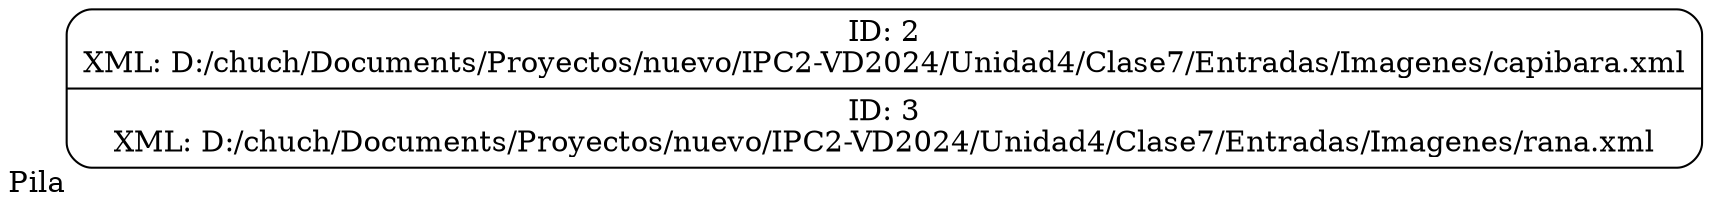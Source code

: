 digraph G {
    rankdir=LR;
    node[shape=Mrecord];
    Pila[xlabel="Pila" label="ID: 2\nXML: D:/chuch/Documents/Proyectos/nuevo/IPC2-VD2024/Unidad4/Clase7/Entradas/Imagenes/capibara.xml|ID: 3\nXML: D:/chuch/Documents/Proyectos/nuevo/IPC2-VD2024/Unidad4/Clase7/Entradas/Imagenes/rana.xml"];
}